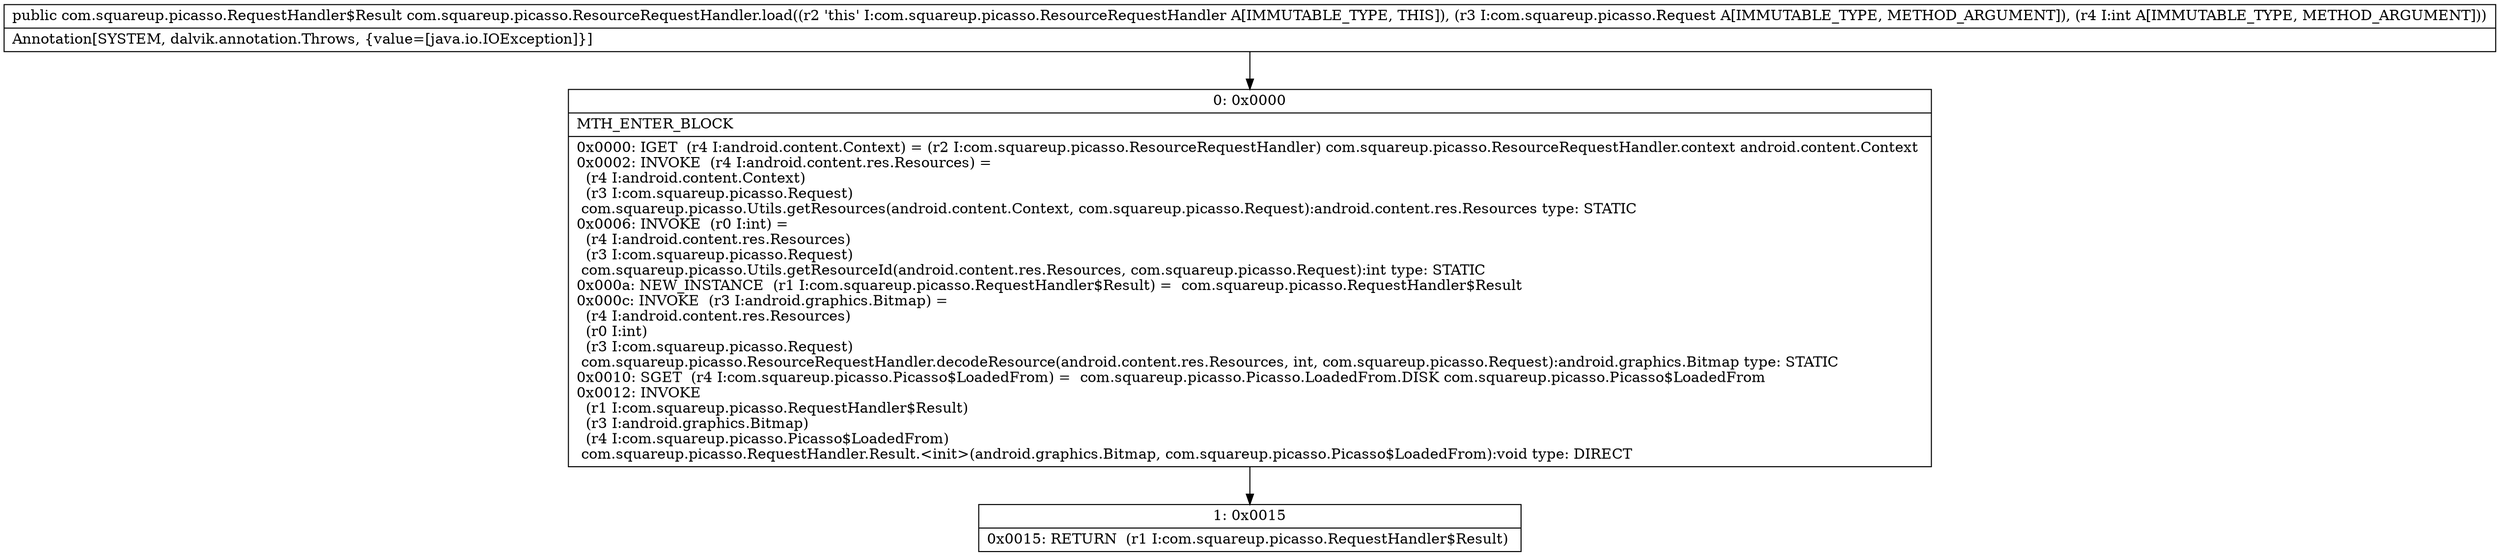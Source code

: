 digraph "CFG forcom.squareup.picasso.ResourceRequestHandler.load(Lcom\/squareup\/picasso\/Request;I)Lcom\/squareup\/picasso\/RequestHandler$Result;" {
Node_0 [shape=record,label="{0\:\ 0x0000|MTH_ENTER_BLOCK\l|0x0000: IGET  (r4 I:android.content.Context) = (r2 I:com.squareup.picasso.ResourceRequestHandler) com.squareup.picasso.ResourceRequestHandler.context android.content.Context \l0x0002: INVOKE  (r4 I:android.content.res.Resources) = \l  (r4 I:android.content.Context)\l  (r3 I:com.squareup.picasso.Request)\l com.squareup.picasso.Utils.getResources(android.content.Context, com.squareup.picasso.Request):android.content.res.Resources type: STATIC \l0x0006: INVOKE  (r0 I:int) = \l  (r4 I:android.content.res.Resources)\l  (r3 I:com.squareup.picasso.Request)\l com.squareup.picasso.Utils.getResourceId(android.content.res.Resources, com.squareup.picasso.Request):int type: STATIC \l0x000a: NEW_INSTANCE  (r1 I:com.squareup.picasso.RequestHandler$Result) =  com.squareup.picasso.RequestHandler$Result \l0x000c: INVOKE  (r3 I:android.graphics.Bitmap) = \l  (r4 I:android.content.res.Resources)\l  (r0 I:int)\l  (r3 I:com.squareup.picasso.Request)\l com.squareup.picasso.ResourceRequestHandler.decodeResource(android.content.res.Resources, int, com.squareup.picasso.Request):android.graphics.Bitmap type: STATIC \l0x0010: SGET  (r4 I:com.squareup.picasso.Picasso$LoadedFrom) =  com.squareup.picasso.Picasso.LoadedFrom.DISK com.squareup.picasso.Picasso$LoadedFrom \l0x0012: INVOKE  \l  (r1 I:com.squareup.picasso.RequestHandler$Result)\l  (r3 I:android.graphics.Bitmap)\l  (r4 I:com.squareup.picasso.Picasso$LoadedFrom)\l com.squareup.picasso.RequestHandler.Result.\<init\>(android.graphics.Bitmap, com.squareup.picasso.Picasso$LoadedFrom):void type: DIRECT \l}"];
Node_1 [shape=record,label="{1\:\ 0x0015|0x0015: RETURN  (r1 I:com.squareup.picasso.RequestHandler$Result) \l}"];
MethodNode[shape=record,label="{public com.squareup.picasso.RequestHandler$Result com.squareup.picasso.ResourceRequestHandler.load((r2 'this' I:com.squareup.picasso.ResourceRequestHandler A[IMMUTABLE_TYPE, THIS]), (r3 I:com.squareup.picasso.Request A[IMMUTABLE_TYPE, METHOD_ARGUMENT]), (r4 I:int A[IMMUTABLE_TYPE, METHOD_ARGUMENT]))  | Annotation[SYSTEM, dalvik.annotation.Throws, \{value=[java.io.IOException]\}]\l}"];
MethodNode -> Node_0;
Node_0 -> Node_1;
}

